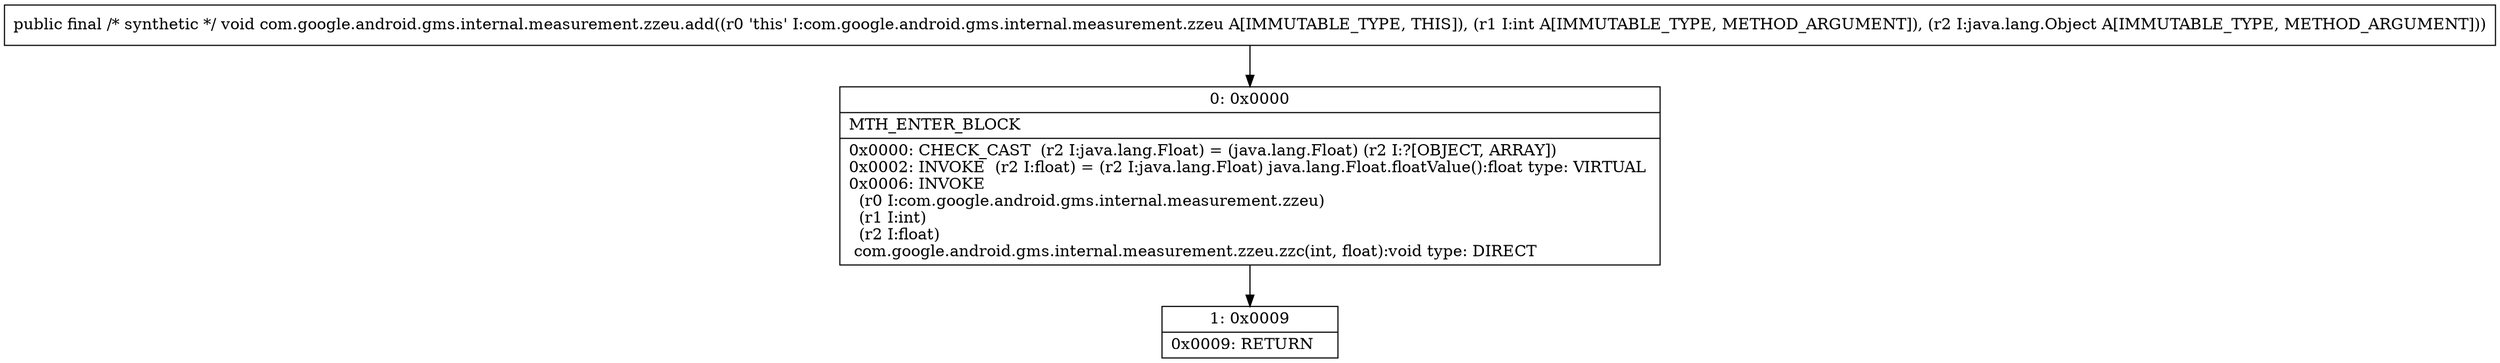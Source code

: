 digraph "CFG forcom.google.android.gms.internal.measurement.zzeu.add(ILjava\/lang\/Object;)V" {
Node_0 [shape=record,label="{0\:\ 0x0000|MTH_ENTER_BLOCK\l|0x0000: CHECK_CAST  (r2 I:java.lang.Float) = (java.lang.Float) (r2 I:?[OBJECT, ARRAY]) \l0x0002: INVOKE  (r2 I:float) = (r2 I:java.lang.Float) java.lang.Float.floatValue():float type: VIRTUAL \l0x0006: INVOKE  \l  (r0 I:com.google.android.gms.internal.measurement.zzeu)\l  (r1 I:int)\l  (r2 I:float)\l com.google.android.gms.internal.measurement.zzeu.zzc(int, float):void type: DIRECT \l}"];
Node_1 [shape=record,label="{1\:\ 0x0009|0x0009: RETURN   \l}"];
MethodNode[shape=record,label="{public final \/* synthetic *\/ void com.google.android.gms.internal.measurement.zzeu.add((r0 'this' I:com.google.android.gms.internal.measurement.zzeu A[IMMUTABLE_TYPE, THIS]), (r1 I:int A[IMMUTABLE_TYPE, METHOD_ARGUMENT]), (r2 I:java.lang.Object A[IMMUTABLE_TYPE, METHOD_ARGUMENT])) }"];
MethodNode -> Node_0;
Node_0 -> Node_1;
}

